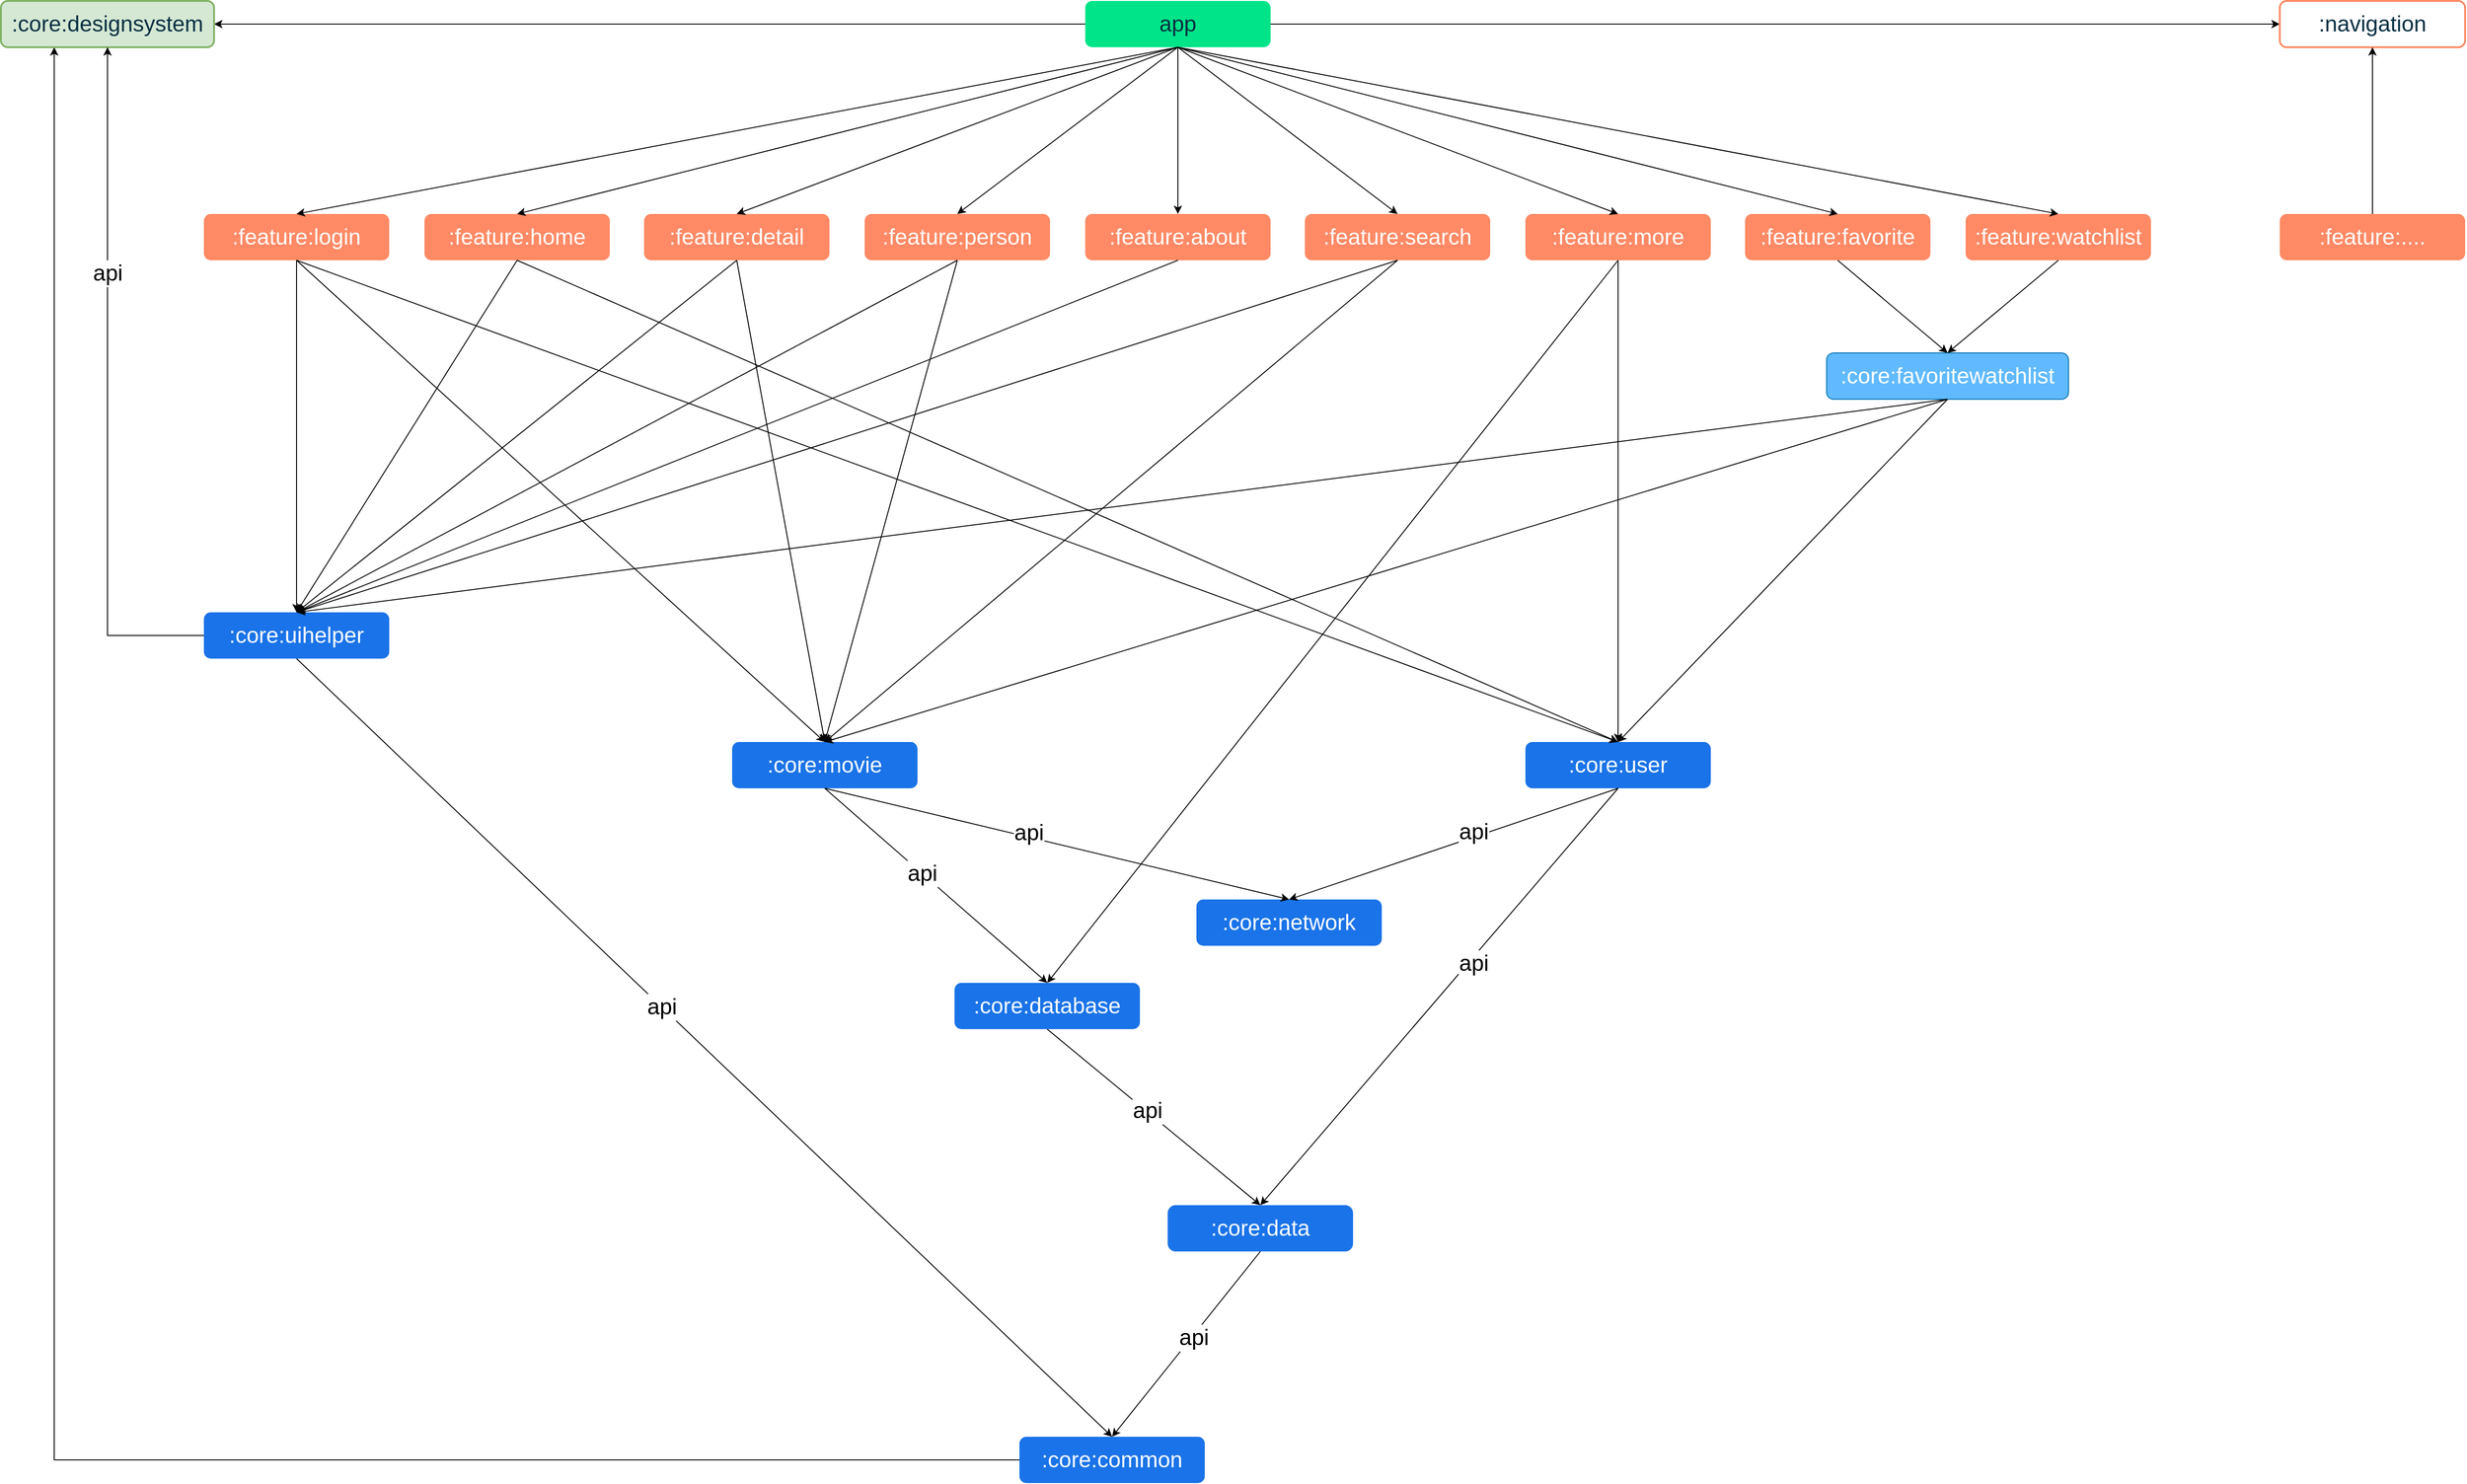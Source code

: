 <mxfile version="24.8.9">
  <diagram name="Page-1" id="wsDfjI5d7TI5WwQlB0uh">
    <mxGraphModel dx="4093" dy="3300" grid="1" gridSize="10" guides="1" tooltips="1" connect="1" arrows="1" fold="1" page="1" pageScale="1" pageWidth="850" pageHeight="1100" math="0" shadow="0">
      <root>
        <mxCell id="0" />
        <mxCell id="1" parent="0" />
        <mxCell id="15BEtwgOpc0CsVAxBUM_-1" style="edgeStyle=orthogonalEdgeStyle;rounded=0;orthogonalLoop=1;jettySize=auto;html=1;exitX=1;exitY=0.5;exitDx=0;exitDy=0;entryX=0;entryY=0.5;entryDx=0;entryDy=0;fontSize=24;" parent="1" source="15BEtwgOpc0CsVAxBUM_-3" target="15BEtwgOpc0CsVAxBUM_-24" edge="1">
          <mxGeometry relative="1" as="geometry" />
        </mxCell>
        <mxCell id="15BEtwgOpc0CsVAxBUM_-2" style="edgeStyle=orthogonalEdgeStyle;rounded=0;orthogonalLoop=1;jettySize=auto;html=1;exitX=0;exitY=0.5;exitDx=0;exitDy=0;entryX=1;entryY=0.5;entryDx=0;entryDy=0;fontSize=24;" parent="1" source="15BEtwgOpc0CsVAxBUM_-3" target="15BEtwgOpc0CsVAxBUM_-29" edge="1">
          <mxGeometry relative="1" as="geometry" />
        </mxCell>
        <mxCell id="15BEtwgOpc0CsVAxBUM_-3" value="&lt;font color=&quot;#073042&quot;&gt;app&lt;/font&gt;" style="rounded=1;whiteSpace=wrap;html=1;fillColor=#00E489;strokeColor=none;fontSize=24;" parent="1" vertex="1">
          <mxGeometry x="1630" y="480" width="200" height="50" as="geometry" />
        </mxCell>
        <mxCell id="15BEtwgOpc0CsVAxBUM_-4" value="&lt;font color=&quot;#ffffff&quot;&gt;:feature:login&lt;/font&gt;" style="rounded=1;whiteSpace=wrap;html=1;fillColor=#FF8A65;strokeColor=none;fontSize=24;" parent="1" vertex="1">
          <mxGeometry x="679" y="710" width="200" height="50" as="geometry" />
        </mxCell>
        <mxCell id="15BEtwgOpc0CsVAxBUM_-5" value="&lt;font color=&quot;#ffffff&quot;&gt;:feature:home&lt;/font&gt;" style="rounded=1;whiteSpace=wrap;html=1;fillColor=#FF8A65;strokeColor=none;fontSize=24;" parent="1" vertex="1">
          <mxGeometry x="917" y="710" width="200" height="50" as="geometry" />
        </mxCell>
        <mxCell id="15BEtwgOpc0CsVAxBUM_-6" value="&lt;font color=&quot;#ffffff&quot;&gt;:feature:watchlist&lt;/font&gt;" style="rounded=1;whiteSpace=wrap;html=1;fillColor=#FF8A65;strokeColor=none;fontSize=24;" parent="1" vertex="1">
          <mxGeometry x="2580" y="710" width="200" height="50" as="geometry" />
        </mxCell>
        <mxCell id="15BEtwgOpc0CsVAxBUM_-7" value="&lt;span style=&quot;caret-color: rgb(255, 255, 255); color: rgb(255, 255, 255);&quot;&gt;:core:network&lt;/span&gt;" style="rounded=1;whiteSpace=wrap;html=1;fillColor=#1A73E8;strokeColor=none;fontSize=24;" parent="1" vertex="1">
          <mxGeometry x="1750" y="1450" width="200" height="50" as="geometry" />
        </mxCell>
        <mxCell id="15BEtwgOpc0CsVAxBUM_-8" value="&lt;font color=&quot;#ffffff&quot;&gt;:feature:search&lt;/font&gt;" style="rounded=1;whiteSpace=wrap;html=1;fillColor=#FF8A65;strokeColor=none;fontSize=24;" parent="1" vertex="1">
          <mxGeometry x="1867" y="710" width="200" height="50" as="geometry" />
        </mxCell>
        <mxCell id="15BEtwgOpc0CsVAxBUM_-9" value="&lt;font color=&quot;#ffffff&quot;&gt;:feature:favorite&lt;/font&gt;" style="rounded=1;whiteSpace=wrap;html=1;fillColor=#FF8A65;strokeColor=none;fontSize=24;" parent="1" vertex="1">
          <mxGeometry x="2342" y="710" width="200" height="50" as="geometry" />
        </mxCell>
        <mxCell id="15BEtwgOpc0CsVAxBUM_-10" value="&lt;font color=&quot;#ffffff&quot;&gt;:feature:more&lt;/font&gt;" style="rounded=1;whiteSpace=wrap;html=1;fillColor=#FF8A65;strokeColor=none;fontSize=24;" parent="1" vertex="1">
          <mxGeometry x="2105" y="710" width="200" height="50" as="geometry" />
        </mxCell>
        <mxCell id="15BEtwgOpc0CsVAxBUM_-11" value="&lt;font color=&quot;#ffffff&quot;&gt;:feature:detail&lt;/font&gt;" style="rounded=1;whiteSpace=wrap;html=1;fillColor=#FF8A65;strokeColor=none;fontSize=24;" parent="1" vertex="1">
          <mxGeometry x="1154" y="710" width="200" height="50" as="geometry" />
        </mxCell>
        <mxCell id="15BEtwgOpc0CsVAxBUM_-12" value="&lt;font color=&quot;#ffffff&quot;&gt;:feature:person&lt;/font&gt;" style="rounded=1;whiteSpace=wrap;html=1;fillColor=#FF8A65;strokeColor=none;fontSize=24;" parent="1" vertex="1">
          <mxGeometry x="1392" y="710" width="200" height="50" as="geometry" />
        </mxCell>
        <mxCell id="15BEtwgOpc0CsVAxBUM_-13" value="" style="endArrow=classic;html=1;rounded=0;exitX=0.5;exitY=1;exitDx=0;exitDy=0;entryX=0.5;entryY=0;entryDx=0;entryDy=0;fontSize=24;" parent="1" source="15BEtwgOpc0CsVAxBUM_-3" target="15BEtwgOpc0CsVAxBUM_-4" edge="1">
          <mxGeometry width="50" height="50" relative="1" as="geometry">
            <mxPoint x="1578" y="530" as="sourcePoint" />
            <mxPoint x="1628" y="480" as="targetPoint" />
          </mxGeometry>
        </mxCell>
        <mxCell id="15BEtwgOpc0CsVAxBUM_-14" value="" style="endArrow=classic;html=1;rounded=0;exitX=0.5;exitY=1;exitDx=0;exitDy=0;entryX=0.5;entryY=0;entryDx=0;entryDy=0;fontSize=24;" parent="1" source="15BEtwgOpc0CsVAxBUM_-3" target="15BEtwgOpc0CsVAxBUM_-5" edge="1">
          <mxGeometry width="50" height="50" relative="1" as="geometry">
            <mxPoint x="1729" y="320" as="sourcePoint" />
            <mxPoint x="789" y="720" as="targetPoint" />
          </mxGeometry>
        </mxCell>
        <mxCell id="15BEtwgOpc0CsVAxBUM_-15" value="" style="endArrow=classic;html=1;rounded=0;exitX=0.5;exitY=1;exitDx=0;exitDy=0;entryX=0.5;entryY=0;entryDx=0;entryDy=0;fontSize=24;" parent="1" source="15BEtwgOpc0CsVAxBUM_-3" target="15BEtwgOpc0CsVAxBUM_-8" edge="1">
          <mxGeometry width="50" height="50" relative="1" as="geometry">
            <mxPoint x="1739" y="330" as="sourcePoint" />
            <mxPoint x="1024" y="720" as="targetPoint" />
          </mxGeometry>
        </mxCell>
        <mxCell id="15BEtwgOpc0CsVAxBUM_-16" value="" style="endArrow=classic;html=1;rounded=0;exitX=0.5;exitY=1;exitDx=0;exitDy=0;entryX=0.5;entryY=0;entryDx=0;entryDy=0;fontSize=24;" parent="1" source="15BEtwgOpc0CsVAxBUM_-3" target="15BEtwgOpc0CsVAxBUM_-9" edge="1">
          <mxGeometry width="50" height="50" relative="1" as="geometry">
            <mxPoint x="1759" y="350" as="sourcePoint" />
            <mxPoint x="1494" y="720" as="targetPoint" />
          </mxGeometry>
        </mxCell>
        <mxCell id="15BEtwgOpc0CsVAxBUM_-17" value="" style="endArrow=classic;html=1;rounded=0;exitX=0.5;exitY=1;exitDx=0;exitDy=0;entryX=0.5;entryY=0;entryDx=0;entryDy=0;fontSize=24;" parent="1" source="15BEtwgOpc0CsVAxBUM_-3" target="15BEtwgOpc0CsVAxBUM_-6" edge="1">
          <mxGeometry width="50" height="50" relative="1" as="geometry">
            <mxPoint x="1769" y="360" as="sourcePoint" />
            <mxPoint x="1729" y="720" as="targetPoint" />
          </mxGeometry>
        </mxCell>
        <mxCell id="15BEtwgOpc0CsVAxBUM_-18" value="" style="endArrow=classic;html=1;rounded=0;exitX=0.5;exitY=1;exitDx=0;exitDy=0;entryX=0.5;entryY=0;entryDx=0;entryDy=0;fontSize=24;" parent="1" source="15BEtwgOpc0CsVAxBUM_-3" target="15BEtwgOpc0CsVAxBUM_-10" edge="1">
          <mxGeometry width="50" height="50" relative="1" as="geometry">
            <mxPoint x="1779" y="370" as="sourcePoint" />
            <mxPoint x="1963" y="720" as="targetPoint" />
          </mxGeometry>
        </mxCell>
        <mxCell id="15BEtwgOpc0CsVAxBUM_-19" value="" style="endArrow=classic;html=1;rounded=0;exitX=0.5;exitY=1;exitDx=0;exitDy=0;entryX=0.5;entryY=0;entryDx=0;entryDy=0;fontSize=24;" parent="1" source="15BEtwgOpc0CsVAxBUM_-3" target="15BEtwgOpc0CsVAxBUM_-11" edge="1">
          <mxGeometry width="50" height="50" relative="1" as="geometry">
            <mxPoint x="1789" y="380" as="sourcePoint" />
            <mxPoint x="2198" y="720" as="targetPoint" />
          </mxGeometry>
        </mxCell>
        <mxCell id="15BEtwgOpc0CsVAxBUM_-20" value="" style="endArrow=classic;html=1;rounded=0;exitX=0.5;exitY=1;exitDx=0;exitDy=0;entryX=0.5;entryY=0;entryDx=0;entryDy=0;fontSize=24;" parent="1" source="15BEtwgOpc0CsVAxBUM_-3" target="15BEtwgOpc0CsVAxBUM_-12" edge="1">
          <mxGeometry width="50" height="50" relative="1" as="geometry">
            <mxPoint x="1799" y="390" as="sourcePoint" />
            <mxPoint x="2433" y="720" as="targetPoint" />
          </mxGeometry>
        </mxCell>
        <mxCell id="15BEtwgOpc0CsVAxBUM_-21" style="edgeStyle=orthogonalEdgeStyle;rounded=0;orthogonalLoop=1;jettySize=auto;html=1;exitX=0;exitY=0.5;exitDx=0;exitDy=0;entryX=0.25;entryY=1;entryDx=0;entryDy=0;fontSize=24;" parent="1" source="15BEtwgOpc0CsVAxBUM_-22" target="15BEtwgOpc0CsVAxBUM_-29" edge="1">
          <mxGeometry relative="1" as="geometry">
            <mxPoint x="409" y="673.333" as="targetPoint" />
          </mxGeometry>
        </mxCell>
        <mxCell id="15BEtwgOpc0CsVAxBUM_-22" value="&lt;span style=&quot;caret-color: rgb(255, 255, 255); color: rgb(255, 255, 255);&quot;&gt;:core:common&lt;/span&gt;" style="rounded=1;whiteSpace=wrap;html=1;fillColor=#1A73E8;strokeColor=none;fontSize=24;" parent="1" vertex="1">
          <mxGeometry x="1559" y="2030" width="200" height="50" as="geometry" />
        </mxCell>
        <mxCell id="15BEtwgOpc0CsVAxBUM_-23" value="&lt;span style=&quot;caret-color: rgb(255, 255, 255); color: rgb(255, 255, 255);&quot;&gt;:core:data&lt;/span&gt;" style="rounded=1;whiteSpace=wrap;html=1;fillColor=#1A73E8;strokeColor=none;arcSize=17;fontSize=24;" parent="1" vertex="1">
          <mxGeometry x="1719" y="1780" width="200" height="50" as="geometry" />
        </mxCell>
        <mxCell id="15BEtwgOpc0CsVAxBUM_-24" value="&lt;font color=&quot;#073042&quot;&gt;:navigation&lt;/font&gt;" style="rounded=1;whiteSpace=wrap;html=1;fillColor=none;strokeColor=#FF8A65;fontSize=24;strokeWidth=2;" parent="1" vertex="1">
          <mxGeometry x="2919" y="480" width="200" height="50" as="geometry" />
        </mxCell>
        <mxCell id="15BEtwgOpc0CsVAxBUM_-25" value="&lt;span style=&quot;caret-color: rgb(255, 255, 255); color: rgb(255, 255, 255);&quot;&gt;:core:user&lt;/span&gt;" style="rounded=1;whiteSpace=wrap;html=1;fillColor=#1A73E8;strokeColor=none;fontSize=24;" parent="1" vertex="1">
          <mxGeometry x="2105" y="1280" width="200" height="50" as="geometry" />
        </mxCell>
        <mxCell id="15BEtwgOpc0CsVAxBUM_-26" value="&lt;span style=&quot;caret-color: rgb(255, 255, 255); color: rgb(255, 255, 255);&quot;&gt;:core:movie&lt;/span&gt;" style="rounded=1;whiteSpace=wrap;html=1;fillColor=#1A73E8;strokeColor=none;fontSize=24;" parent="1" vertex="1">
          <mxGeometry x="1249" y="1280" width="200" height="50" as="geometry" />
        </mxCell>
        <mxCell id="15BEtwgOpc0CsVAxBUM_-27" value="&lt;font color=&quot;#ffffff&quot;&gt;:feature:about&lt;/font&gt;" style="rounded=1;whiteSpace=wrap;html=1;fillColor=#FF8A65;strokeColor=none;fontSize=24;" parent="1" vertex="1">
          <mxGeometry x="1630" y="710" width="200" height="50" as="geometry" />
        </mxCell>
        <mxCell id="15BEtwgOpc0CsVAxBUM_-28" value="" style="endArrow=classic;html=1;rounded=0;exitX=0.5;exitY=1;exitDx=0;exitDy=0;entryX=0.5;entryY=0;entryDx=0;entryDy=0;fontSize=24;" parent="1" source="15BEtwgOpc0CsVAxBUM_-3" target="15BEtwgOpc0CsVAxBUM_-27" edge="1">
          <mxGeometry width="50" height="50" relative="1" as="geometry">
            <mxPoint x="1728" y="560" as="sourcePoint" />
            <mxPoint x="2418" y="720" as="targetPoint" />
          </mxGeometry>
        </mxCell>
        <mxCell id="15BEtwgOpc0CsVAxBUM_-29" value="&lt;font color=&quot;#073042&quot;&gt;:core:designsystem&lt;/font&gt;" style="rounded=1;whiteSpace=wrap;html=1;fillColor=#d5e8d4;strokeColor=#82b366;fontSize=24;strokeWidth=2;" parent="1" vertex="1">
          <mxGeometry x="460" y="480" width="230" height="50" as="geometry" />
        </mxCell>
        <mxCell id="15BEtwgOpc0CsVAxBUM_-31" value="&lt;font color=&quot;#ffffff&quot;&gt;:core:favoritewatchlist&lt;/font&gt;" style="rounded=1;whiteSpace=wrap;html=1;fillColor=#61BAFF;strokeColor=#006EAF;fontSize=24;fontColor=#ffffff;" parent="1" vertex="1">
          <mxGeometry x="2430" y="860" width="261" height="50" as="geometry" />
        </mxCell>
        <mxCell id="15BEtwgOpc0CsVAxBUM_-32" value="" style="endArrow=classic;html=1;rounded=0;exitX=0.5;exitY=1;exitDx=0;exitDy=0;entryX=0.5;entryY=0;entryDx=0;entryDy=0;fontSize=24;" parent="1" source="15BEtwgOpc0CsVAxBUM_-6" target="15BEtwgOpc0CsVAxBUM_-31" edge="1">
          <mxGeometry width="50" height="50" relative="1" as="geometry">
            <mxPoint x="1713" y="540" as="sourcePoint" />
            <mxPoint x="1479" y="720" as="targetPoint" />
          </mxGeometry>
        </mxCell>
        <mxCell id="15BEtwgOpc0CsVAxBUM_-33" value="" style="endArrow=classic;html=1;rounded=0;exitX=0.5;exitY=1;exitDx=0;exitDy=0;entryX=0.5;entryY=0;entryDx=0;entryDy=0;fontSize=24;" parent="1" source="15BEtwgOpc0CsVAxBUM_-9" target="15BEtwgOpc0CsVAxBUM_-31" edge="1">
          <mxGeometry width="50" height="50" relative="1" as="geometry">
            <mxPoint x="1713" y="770" as="sourcePoint" />
            <mxPoint x="1589" y="870" as="targetPoint" />
          </mxGeometry>
        </mxCell>
        <mxCell id="15BEtwgOpc0CsVAxBUM_-34" style="edgeStyle=orthogonalEdgeStyle;rounded=0;orthogonalLoop=1;jettySize=auto;html=1;exitX=0;exitY=0.5;exitDx=0;exitDy=0;entryX=0.5;entryY=1;entryDx=0;entryDy=0;fontSize=24;" parent="1" source="15BEtwgOpc0CsVAxBUM_-35" target="15BEtwgOpc0CsVAxBUM_-29" edge="1">
          <mxGeometry relative="1" as="geometry" />
        </mxCell>
        <mxCell id="_sa3wLyc80rB9nqz1X-L-1" value="&lt;font&gt;api&lt;/font&gt;" style="edgeLabel;html=1;align=center;verticalAlign=middle;resizable=0;points=[];fontSize=24;" vertex="1" connectable="0" parent="15BEtwgOpc0CsVAxBUM_-34">
          <mxGeometry x="0.337" relative="1" as="geometry">
            <mxPoint y="-1" as="offset" />
          </mxGeometry>
        </mxCell>
        <mxCell id="15BEtwgOpc0CsVAxBUM_-35" value="&lt;span style=&quot;caret-color: rgb(255, 255, 255); color: rgb(255, 255, 255);&quot;&gt;:core:uihelper&lt;/span&gt;" style="rounded=1;whiteSpace=wrap;html=1;fillColor=#1A73E8;strokeColor=none;fontSize=24;" parent="1" vertex="1">
          <mxGeometry x="679" y="1140" width="200" height="50" as="geometry" />
        </mxCell>
        <mxCell id="15BEtwgOpc0CsVAxBUM_-36" value="" style="endArrow=classic;html=1;rounded=0;exitX=0.5;exitY=1;exitDx=0;exitDy=0;entryX=0.5;entryY=0;entryDx=0;entryDy=0;fontSize=24;" parent="1" source="15BEtwgOpc0CsVAxBUM_-31" target="15BEtwgOpc0CsVAxBUM_-35" edge="1">
          <mxGeometry width="50" height="50" relative="1" as="geometry">
            <mxPoint x="1501.5" y="1100" as="sourcePoint" />
            <mxPoint x="1611.5" y="1200" as="targetPoint" />
          </mxGeometry>
        </mxCell>
        <mxCell id="15BEtwgOpc0CsVAxBUM_-39" value="" style="endArrow=classic;html=1;rounded=0;exitX=0.5;exitY=1;exitDx=0;exitDy=0;entryX=0.5;entryY=0;entryDx=0;entryDy=0;fontSize=24;" parent="1" source="15BEtwgOpc0CsVAxBUM_-52" target="15BEtwgOpc0CsVAxBUM_-23" edge="1">
          <mxGeometry width="50" height="50" relative="1" as="geometry">
            <mxPoint x="1529" y="1580" as="sourcePoint" />
            <mxPoint x="1908" y="1960" as="targetPoint" />
          </mxGeometry>
        </mxCell>
        <mxCell id="15BEtwgOpc0CsVAxBUM_-40" value="&lt;font&gt;api&lt;/font&gt;" style="edgeLabel;html=1;align=center;verticalAlign=middle;resizable=0;points=[];fontSize=24;" parent="15BEtwgOpc0CsVAxBUM_-39" vertex="1" connectable="0">
          <mxGeometry x="-0.065" y="1" relative="1" as="geometry">
            <mxPoint as="offset" />
          </mxGeometry>
        </mxCell>
        <mxCell id="15BEtwgOpc0CsVAxBUM_-41" value="" style="endArrow=classic;html=1;rounded=0;entryX=0.5;entryY=0;entryDx=0;entryDy=0;exitX=0.5;exitY=1;exitDx=0;exitDy=0;fontSize=24;" parent="1" source="15BEtwgOpc0CsVAxBUM_-26" target="15BEtwgOpc0CsVAxBUM_-7" edge="1">
          <mxGeometry width="50" height="50" relative="1" as="geometry">
            <mxPoint x="1161.5" y="1400" as="sourcePoint" />
            <mxPoint x="1918.5" y="1550" as="targetPoint" />
          </mxGeometry>
        </mxCell>
        <mxCell id="15BEtwgOpc0CsVAxBUM_-42" value="&lt;font&gt;api&lt;/font&gt;" style="edgeLabel;html=1;align=center;verticalAlign=middle;resizable=0;points=[];fontSize=24;" parent="15BEtwgOpc0CsVAxBUM_-41" vertex="1" connectable="0">
          <mxGeometry x="-0.128" y="5" relative="1" as="geometry">
            <mxPoint as="offset" />
          </mxGeometry>
        </mxCell>
        <mxCell id="15BEtwgOpc0CsVAxBUM_-43" value="" style="endArrow=classic;html=1;rounded=0;entryX=0.5;entryY=0;entryDx=0;entryDy=0;exitX=0.5;exitY=1;exitDx=0;exitDy=0;fontSize=24;" parent="1" source="15BEtwgOpc0CsVAxBUM_-26" target="15BEtwgOpc0CsVAxBUM_-52" edge="1">
          <mxGeometry width="50" height="50" relative="1" as="geometry">
            <mxPoint x="1171.5" y="1410" as="sourcePoint" />
            <mxPoint x="2224.5" y="1550" as="targetPoint" />
          </mxGeometry>
        </mxCell>
        <mxCell id="15BEtwgOpc0CsVAxBUM_-44" value="&lt;font&gt;api&lt;/font&gt;" style="edgeLabel;html=1;align=center;verticalAlign=middle;resizable=0;points=[];fontSize=24;" parent="15BEtwgOpc0CsVAxBUM_-43" vertex="1" connectable="0">
          <mxGeometry x="-0.126" relative="1" as="geometry">
            <mxPoint as="offset" />
          </mxGeometry>
        </mxCell>
        <mxCell id="15BEtwgOpc0CsVAxBUM_-45" value="" style="endArrow=classic;html=1;rounded=0;exitX=0.5;exitY=1;exitDx=0;exitDy=0;entryX=0.5;entryY=0;entryDx=0;entryDy=0;fontSize=24;" parent="1" source="15BEtwgOpc0CsVAxBUM_-35" target="15BEtwgOpc0CsVAxBUM_-22" edge="1">
          <mxGeometry width="50" height="50" relative="1" as="geometry">
            <mxPoint x="1151.5" y="1390" as="sourcePoint" />
            <mxPoint x="1171.5" y="1680" as="targetPoint" />
          </mxGeometry>
        </mxCell>
        <mxCell id="15BEtwgOpc0CsVAxBUM_-46" value="&lt;font&gt;api&lt;/font&gt;" style="edgeLabel;html=1;align=center;verticalAlign=middle;resizable=0;points=[];fontSize=24;" parent="15BEtwgOpc0CsVAxBUM_-45" vertex="1" connectable="0">
          <mxGeometry x="-0.104" y="1" relative="1" as="geometry">
            <mxPoint x="-1" as="offset" />
          </mxGeometry>
        </mxCell>
        <mxCell id="15BEtwgOpc0CsVAxBUM_-47" value="" style="endArrow=classic;html=1;rounded=0;entryX=0.5;entryY=0;entryDx=0;entryDy=0;exitX=0.5;exitY=1;exitDx=0;exitDy=0;fontSize=24;" parent="1" source="15BEtwgOpc0CsVAxBUM_-25" target="15BEtwgOpc0CsVAxBUM_-23" edge="1">
          <mxGeometry width="50" height="50" relative="1" as="geometry">
            <mxPoint x="1571.5" y="1970" as="sourcePoint" />
            <mxPoint x="1301.5" y="1840" as="targetPoint" />
          </mxGeometry>
        </mxCell>
        <mxCell id="15BEtwgOpc0CsVAxBUM_-48" value="&lt;font&gt;api&lt;/font&gt;" style="edgeLabel;html=1;align=center;verticalAlign=middle;resizable=0;points=[];fontSize=24;" parent="15BEtwgOpc0CsVAxBUM_-47" vertex="1" connectable="0">
          <mxGeometry x="-0.176" y="4" relative="1" as="geometry">
            <mxPoint y="1" as="offset" />
          </mxGeometry>
        </mxCell>
        <mxCell id="15BEtwgOpc0CsVAxBUM_-49" value="" style="endArrow=classic;html=1;rounded=0;entryX=0.5;entryY=0;entryDx=0;entryDy=0;exitX=0.5;exitY=1;exitDx=0;exitDy=0;fontSize=24;" parent="1" source="15BEtwgOpc0CsVAxBUM_-25" target="15BEtwgOpc0CsVAxBUM_-7" edge="1">
          <mxGeometry width="50" height="50" relative="1" as="geometry">
            <mxPoint x="1691.5" y="1970" as="sourcePoint" />
            <mxPoint x="1818.5" y="1600" as="targetPoint" />
          </mxGeometry>
        </mxCell>
        <mxCell id="15BEtwgOpc0CsVAxBUM_-50" value="&lt;font&gt;api&lt;/font&gt;" style="edgeLabel;html=1;align=center;verticalAlign=middle;resizable=0;points=[];fontSize=24;" parent="15BEtwgOpc0CsVAxBUM_-49" vertex="1" connectable="0">
          <mxGeometry x="-0.133" y="-4" relative="1" as="geometry">
            <mxPoint x="-1" y="-1" as="offset" />
          </mxGeometry>
        </mxCell>
        <mxCell id="15BEtwgOpc0CsVAxBUM_-51" value="" style="endArrow=classic;html=1;rounded=0;exitX=0.5;exitY=1;exitDx=0;exitDy=0;entryX=0.5;entryY=0;entryDx=0;entryDy=0;fontSize=24;" parent="1" source="15BEtwgOpc0CsVAxBUM_-31" target="15BEtwgOpc0CsVAxBUM_-26" edge="1">
          <mxGeometry width="50" height="50" relative="1" as="geometry">
            <mxPoint x="1589" y="940" as="sourcePoint" />
            <mxPoint x="1292" y="1780" as="targetPoint" />
          </mxGeometry>
        </mxCell>
        <mxCell id="15BEtwgOpc0CsVAxBUM_-52" value="&lt;span style=&quot;caret-color: rgb(255, 255, 255); color: rgb(255, 255, 255);&quot;&gt;:core:database&lt;/span&gt;" style="rounded=1;whiteSpace=wrap;html=1;fillColor=#1A73E8;strokeColor=none;fontSize=24;" parent="1" vertex="1">
          <mxGeometry x="1489" y="1540" width="200" height="50" as="geometry" />
        </mxCell>
        <mxCell id="15BEtwgOpc0CsVAxBUM_-53" value="" style="endArrow=classic;html=1;rounded=0;entryX=0.5;entryY=0;entryDx=0;entryDy=0;exitX=0.5;exitY=1;exitDx=0;exitDy=0;fontSize=24;" parent="1" source="15BEtwgOpc0CsVAxBUM_-11" target="15BEtwgOpc0CsVAxBUM_-26" edge="1">
          <mxGeometry width="50" height="50" relative="1" as="geometry">
            <mxPoint x="1829" y="1130" as="sourcePoint" />
            <mxPoint x="1879" y="1080" as="targetPoint" />
          </mxGeometry>
        </mxCell>
        <mxCell id="15BEtwgOpc0CsVAxBUM_-54" value="" style="endArrow=classic;html=1;rounded=0;entryX=0.5;entryY=0;entryDx=0;entryDy=0;exitX=0.5;exitY=1;exitDx=0;exitDy=0;fontSize=24;" parent="1" source="15BEtwgOpc0CsVAxBUM_-11" target="15BEtwgOpc0CsVAxBUM_-35" edge="1">
          <mxGeometry width="50" height="50" relative="1" as="geometry">
            <mxPoint x="2079" y="840" as="sourcePoint" />
            <mxPoint x="2089" y="1000" as="targetPoint" />
          </mxGeometry>
        </mxCell>
        <mxCell id="15BEtwgOpc0CsVAxBUM_-55" value="" style="endArrow=classic;html=1;rounded=0;entryX=0.5;entryY=0;entryDx=0;entryDy=0;exitX=0.5;exitY=1;exitDx=0;exitDy=0;fontSize=24;" parent="1" source="15BEtwgOpc0CsVAxBUM_-23" target="15BEtwgOpc0CsVAxBUM_-22" edge="1">
          <mxGeometry width="50" height="50" relative="1" as="geometry">
            <mxPoint x="1739" y="2180" as="sourcePoint" />
            <mxPoint x="1789" y="2130" as="targetPoint" />
          </mxGeometry>
        </mxCell>
        <mxCell id="15BEtwgOpc0CsVAxBUM_-56" value="&lt;font&gt;api&lt;/font&gt;" style="edgeLabel;html=1;align=center;verticalAlign=middle;resizable=0;points=[];fontSize=24;" parent="15BEtwgOpc0CsVAxBUM_-55" vertex="1" connectable="0">
          <mxGeometry x="-0.075" y="2" relative="1" as="geometry">
            <mxPoint y="-1" as="offset" />
          </mxGeometry>
        </mxCell>
        <mxCell id="15BEtwgOpc0CsVAxBUM_-57" value="" style="endArrow=classic;html=1;rounded=0;exitX=0.5;exitY=1;exitDx=0;exitDy=0;entryX=0.5;entryY=0;entryDx=0;entryDy=0;fontSize=24;" parent="1" source="15BEtwgOpc0CsVAxBUM_-5" target="15BEtwgOpc0CsVAxBUM_-25" edge="1">
          <mxGeometry width="50" height="50" relative="1" as="geometry">
            <mxPoint x="989" y="800" as="sourcePoint" />
            <mxPoint x="979" y="960" as="targetPoint" />
          </mxGeometry>
        </mxCell>
        <mxCell id="15BEtwgOpc0CsVAxBUM_-58" value="" style="endArrow=classic;html=1;rounded=0;exitX=0.5;exitY=1;exitDx=0;exitDy=0;entryX=0.5;entryY=0;entryDx=0;entryDy=0;fontSize=24;" parent="1" source="15BEtwgOpc0CsVAxBUM_-5" target="15BEtwgOpc0CsVAxBUM_-35" edge="1">
          <mxGeometry width="50" height="50" relative="1" as="geometry">
            <mxPoint x="1019" y="830" as="sourcePoint" />
            <mxPoint x="1009" y="990" as="targetPoint" />
          </mxGeometry>
        </mxCell>
        <mxCell id="15BEtwgOpc0CsVAxBUM_-59" value="" style="endArrow=classic;html=1;rounded=0;entryX=0.5;entryY=0;entryDx=0;entryDy=0;exitX=0.5;exitY=1;exitDx=0;exitDy=0;fontSize=24;" parent="1" source="15BEtwgOpc0CsVAxBUM_-27" target="15BEtwgOpc0CsVAxBUM_-35" edge="1">
          <mxGeometry width="50" height="50" relative="1" as="geometry">
            <mxPoint x="2173" y="770" as="sourcePoint" />
            <mxPoint x="2173" y="1060" as="targetPoint" />
          </mxGeometry>
        </mxCell>
        <mxCell id="15BEtwgOpc0CsVAxBUM_-60" value="" style="endArrow=classic;html=1;rounded=0;exitX=0.5;exitY=1;exitDx=0;exitDy=0;entryX=0.5;entryY=0;entryDx=0;entryDy=0;fontSize=24;" parent="1" source="15BEtwgOpc0CsVAxBUM_-4" target="15BEtwgOpc0CsVAxBUM_-35" edge="1">
          <mxGeometry width="50" height="50" relative="1" as="geometry">
            <mxPoint x="1020" y="770" as="sourcePoint" />
            <mxPoint x="849" y="1410" as="targetPoint" />
          </mxGeometry>
        </mxCell>
        <mxCell id="15BEtwgOpc0CsVAxBUM_-61" value="" style="endArrow=classic;html=1;rounded=0;exitX=0.5;exitY=1;exitDx=0;exitDy=0;entryX=0.5;entryY=0;entryDx=0;entryDy=0;fontSize=24;" parent="1" source="15BEtwgOpc0CsVAxBUM_-4" target="15BEtwgOpc0CsVAxBUM_-25" edge="1">
          <mxGeometry width="50" height="50" relative="1" as="geometry">
            <mxPoint x="789" y="770" as="sourcePoint" />
            <mxPoint x="999" y="1550" as="targetPoint" />
          </mxGeometry>
        </mxCell>
        <mxCell id="15BEtwgOpc0CsVAxBUM_-62" value="" style="endArrow=classic;html=1;rounded=0;exitX=0.5;exitY=1;exitDx=0;exitDy=0;entryX=0.5;entryY=0;entryDx=0;entryDy=0;fontSize=24;" parent="1" source="15BEtwgOpc0CsVAxBUM_-4" target="15BEtwgOpc0CsVAxBUM_-26" edge="1">
          <mxGeometry width="50" height="50" relative="1" as="geometry">
            <mxPoint x="789" y="770" as="sourcePoint" />
            <mxPoint x="1973" y="1540" as="targetPoint" />
          </mxGeometry>
        </mxCell>
        <mxCell id="15BEtwgOpc0CsVAxBUM_-63" style="edgeStyle=orthogonalEdgeStyle;rounded=0;orthogonalLoop=1;jettySize=auto;html=1;exitX=0.5;exitY=0;exitDx=0;exitDy=0;entryX=0.5;entryY=1;entryDx=0;entryDy=0;fontSize=24;" parent="1" source="15BEtwgOpc0CsVAxBUM_-64" target="15BEtwgOpc0CsVAxBUM_-24" edge="1">
          <mxGeometry relative="1" as="geometry" />
        </mxCell>
        <mxCell id="15BEtwgOpc0CsVAxBUM_-64" value="&lt;font color=&quot;#ffffff&quot;&gt;:feature:....&lt;/font&gt;" style="rounded=1;whiteSpace=wrap;html=1;fillColor=#FF8A65;strokeColor=none;fontSize=24;" parent="1" vertex="1">
          <mxGeometry x="2919" y="710" width="200" height="50" as="geometry" />
        </mxCell>
        <mxCell id="15BEtwgOpc0CsVAxBUM_-65" value="" style="endArrow=classic;html=1;rounded=0;entryX=0.5;entryY=0;entryDx=0;entryDy=0;exitX=0.5;exitY=1;exitDx=0;exitDy=0;fontSize=24;" parent="1" source="15BEtwgOpc0CsVAxBUM_-12" target="15BEtwgOpc0CsVAxBUM_-35" edge="1">
          <mxGeometry width="50" height="50" relative="1" as="geometry">
            <mxPoint x="2634" y="770" as="sourcePoint" />
            <mxPoint x="1020" y="1560" as="targetPoint" />
          </mxGeometry>
        </mxCell>
        <mxCell id="15BEtwgOpc0CsVAxBUM_-66" value="" style="endArrow=classic;html=1;rounded=0;exitX=0.5;exitY=1;exitDx=0;exitDy=0;entryX=0.5;entryY=0;entryDx=0;entryDy=0;fontSize=24;" parent="1" source="15BEtwgOpc0CsVAxBUM_-12" target="15BEtwgOpc0CsVAxBUM_-26" edge="1">
          <mxGeometry width="50" height="50" relative="1" as="geometry">
            <mxPoint x="2403" y="770" as="sourcePoint" />
            <mxPoint x="1609" y="1882.222" as="targetPoint" />
          </mxGeometry>
        </mxCell>
        <mxCell id="15BEtwgOpc0CsVAxBUM_-67" value="" style="endArrow=classic;html=1;rounded=0;exitX=0.5;exitY=1;exitDx=0;exitDy=0;entryX=0.5;entryY=0;entryDx=0;entryDy=0;fontSize=24;" parent="1" source="15BEtwgOpc0CsVAxBUM_-8" target="15BEtwgOpc0CsVAxBUM_-26" edge="1">
          <mxGeometry width="50" height="50" relative="1" as="geometry">
            <mxPoint x="789" y="770" as="sourcePoint" />
            <mxPoint x="2173" y="1270" as="targetPoint" />
          </mxGeometry>
        </mxCell>
        <mxCell id="15BEtwgOpc0CsVAxBUM_-68" value="" style="endArrow=classic;html=1;rounded=0;entryX=0.5;entryY=0;entryDx=0;entryDy=0;exitX=0.5;exitY=1;exitDx=0;exitDy=0;fontSize=24;" parent="1" source="15BEtwgOpc0CsVAxBUM_-10" target="15BEtwgOpc0CsVAxBUM_-25" edge="1">
          <mxGeometry width="50" height="50" relative="1" as="geometry">
            <mxPoint x="2173" y="770" as="sourcePoint" />
            <mxPoint x="1929" y="1290" as="targetPoint" />
          </mxGeometry>
        </mxCell>
        <mxCell id="15BEtwgOpc0CsVAxBUM_-69" value="" style="endArrow=classic;html=1;rounded=0;entryX=0.5;entryY=0;entryDx=0;entryDy=0;exitX=0.5;exitY=1;exitDx=0;exitDy=0;fontSize=24;" parent="1" source="15BEtwgOpc0CsVAxBUM_-10" target="15BEtwgOpc0CsVAxBUM_-52" edge="1">
          <mxGeometry width="50" height="50" relative="1" as="geometry">
            <mxPoint x="1942" y="770" as="sourcePoint" />
            <mxPoint x="2049" y="1600" as="targetPoint" />
          </mxGeometry>
        </mxCell>
        <mxCell id="15BEtwgOpc0CsVAxBUM_-70" value="" style="endArrow=classic;html=1;rounded=0;exitX=0.5;exitY=1;exitDx=0;exitDy=0;entryX=0.5;entryY=0;entryDx=0;entryDy=0;fontSize=24;" parent="1" source="15BEtwgOpc0CsVAxBUM_-8" target="15BEtwgOpc0CsVAxBUM_-35" edge="1">
          <mxGeometry width="50" height="50" relative="1" as="geometry">
            <mxPoint x="1977" y="770" as="sourcePoint" />
            <mxPoint x="1359" y="1290" as="targetPoint" />
          </mxGeometry>
        </mxCell>
        <mxCell id="_sa3wLyc80rB9nqz1X-L-2" value="" style="endArrow=classic;html=1;rounded=0;entryX=0.5;entryY=0;entryDx=0;entryDy=0;fontSize=24;exitX=0.5;exitY=1;exitDx=0;exitDy=0;" edge="1" parent="1" source="15BEtwgOpc0CsVAxBUM_-31" target="15BEtwgOpc0CsVAxBUM_-25">
          <mxGeometry width="50" height="50" relative="1" as="geometry">
            <mxPoint x="2580" y="970" as="sourcePoint" />
            <mxPoint x="1599" y="1550" as="targetPoint" />
          </mxGeometry>
        </mxCell>
      </root>
    </mxGraphModel>
  </diagram>
</mxfile>
